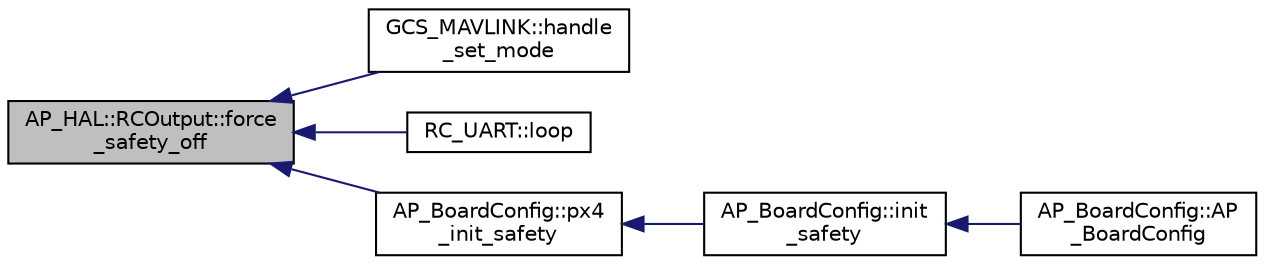digraph "AP_HAL::RCOutput::force_safety_off"
{
 // INTERACTIVE_SVG=YES
  edge [fontname="Helvetica",fontsize="10",labelfontname="Helvetica",labelfontsize="10"];
  node [fontname="Helvetica",fontsize="10",shape=record];
  rankdir="LR";
  Node1 [label="AP_HAL::RCOutput::force\l_safety_off",height=0.2,width=0.4,color="black", fillcolor="grey75", style="filled", fontcolor="black"];
  Node1 -> Node2 [dir="back",color="midnightblue",fontsize="10",style="solid",fontname="Helvetica"];
  Node2 [label="GCS_MAVLINK::handle\l_set_mode",height=0.2,width=0.4,color="black", fillcolor="white", style="filled",URL="$structGCS__MAVLINK.html#a284d41b2654611c5ca0041a2913dced8"];
  Node1 -> Node3 [dir="back",color="midnightblue",fontsize="10",style="solid",fontname="Helvetica"];
  Node3 [label="RC_UART::loop",height=0.2,width=0.4,color="black", fillcolor="white", style="filled",URL="$classRC__UART.html#a410755d321a1790e7e49aad3a71f64a9"];
  Node1 -> Node4 [dir="back",color="midnightblue",fontsize="10",style="solid",fontname="Helvetica"];
  Node4 [label="AP_BoardConfig::px4\l_init_safety",height=0.2,width=0.4,color="black", fillcolor="white", style="filled",URL="$classAP__BoardConfig.html#ab0476ed0ebaa3721973d46af88c448d5"];
  Node4 -> Node5 [dir="back",color="midnightblue",fontsize="10",style="solid",fontname="Helvetica"];
  Node5 [label="AP_BoardConfig::init\l_safety",height=0.2,width=0.4,color="black", fillcolor="white", style="filled",URL="$classAP__BoardConfig.html#aba2ca4fd524c037dbffaed17344fc0f1"];
  Node5 -> Node6 [dir="back",color="midnightblue",fontsize="10",style="solid",fontname="Helvetica"];
  Node6 [label="AP_BoardConfig::AP\l_BoardConfig",height=0.2,width=0.4,color="black", fillcolor="white", style="filled",URL="$classAP__BoardConfig.html#a49a7027797d4a5fd9be56b55c85b8e90"];
}

